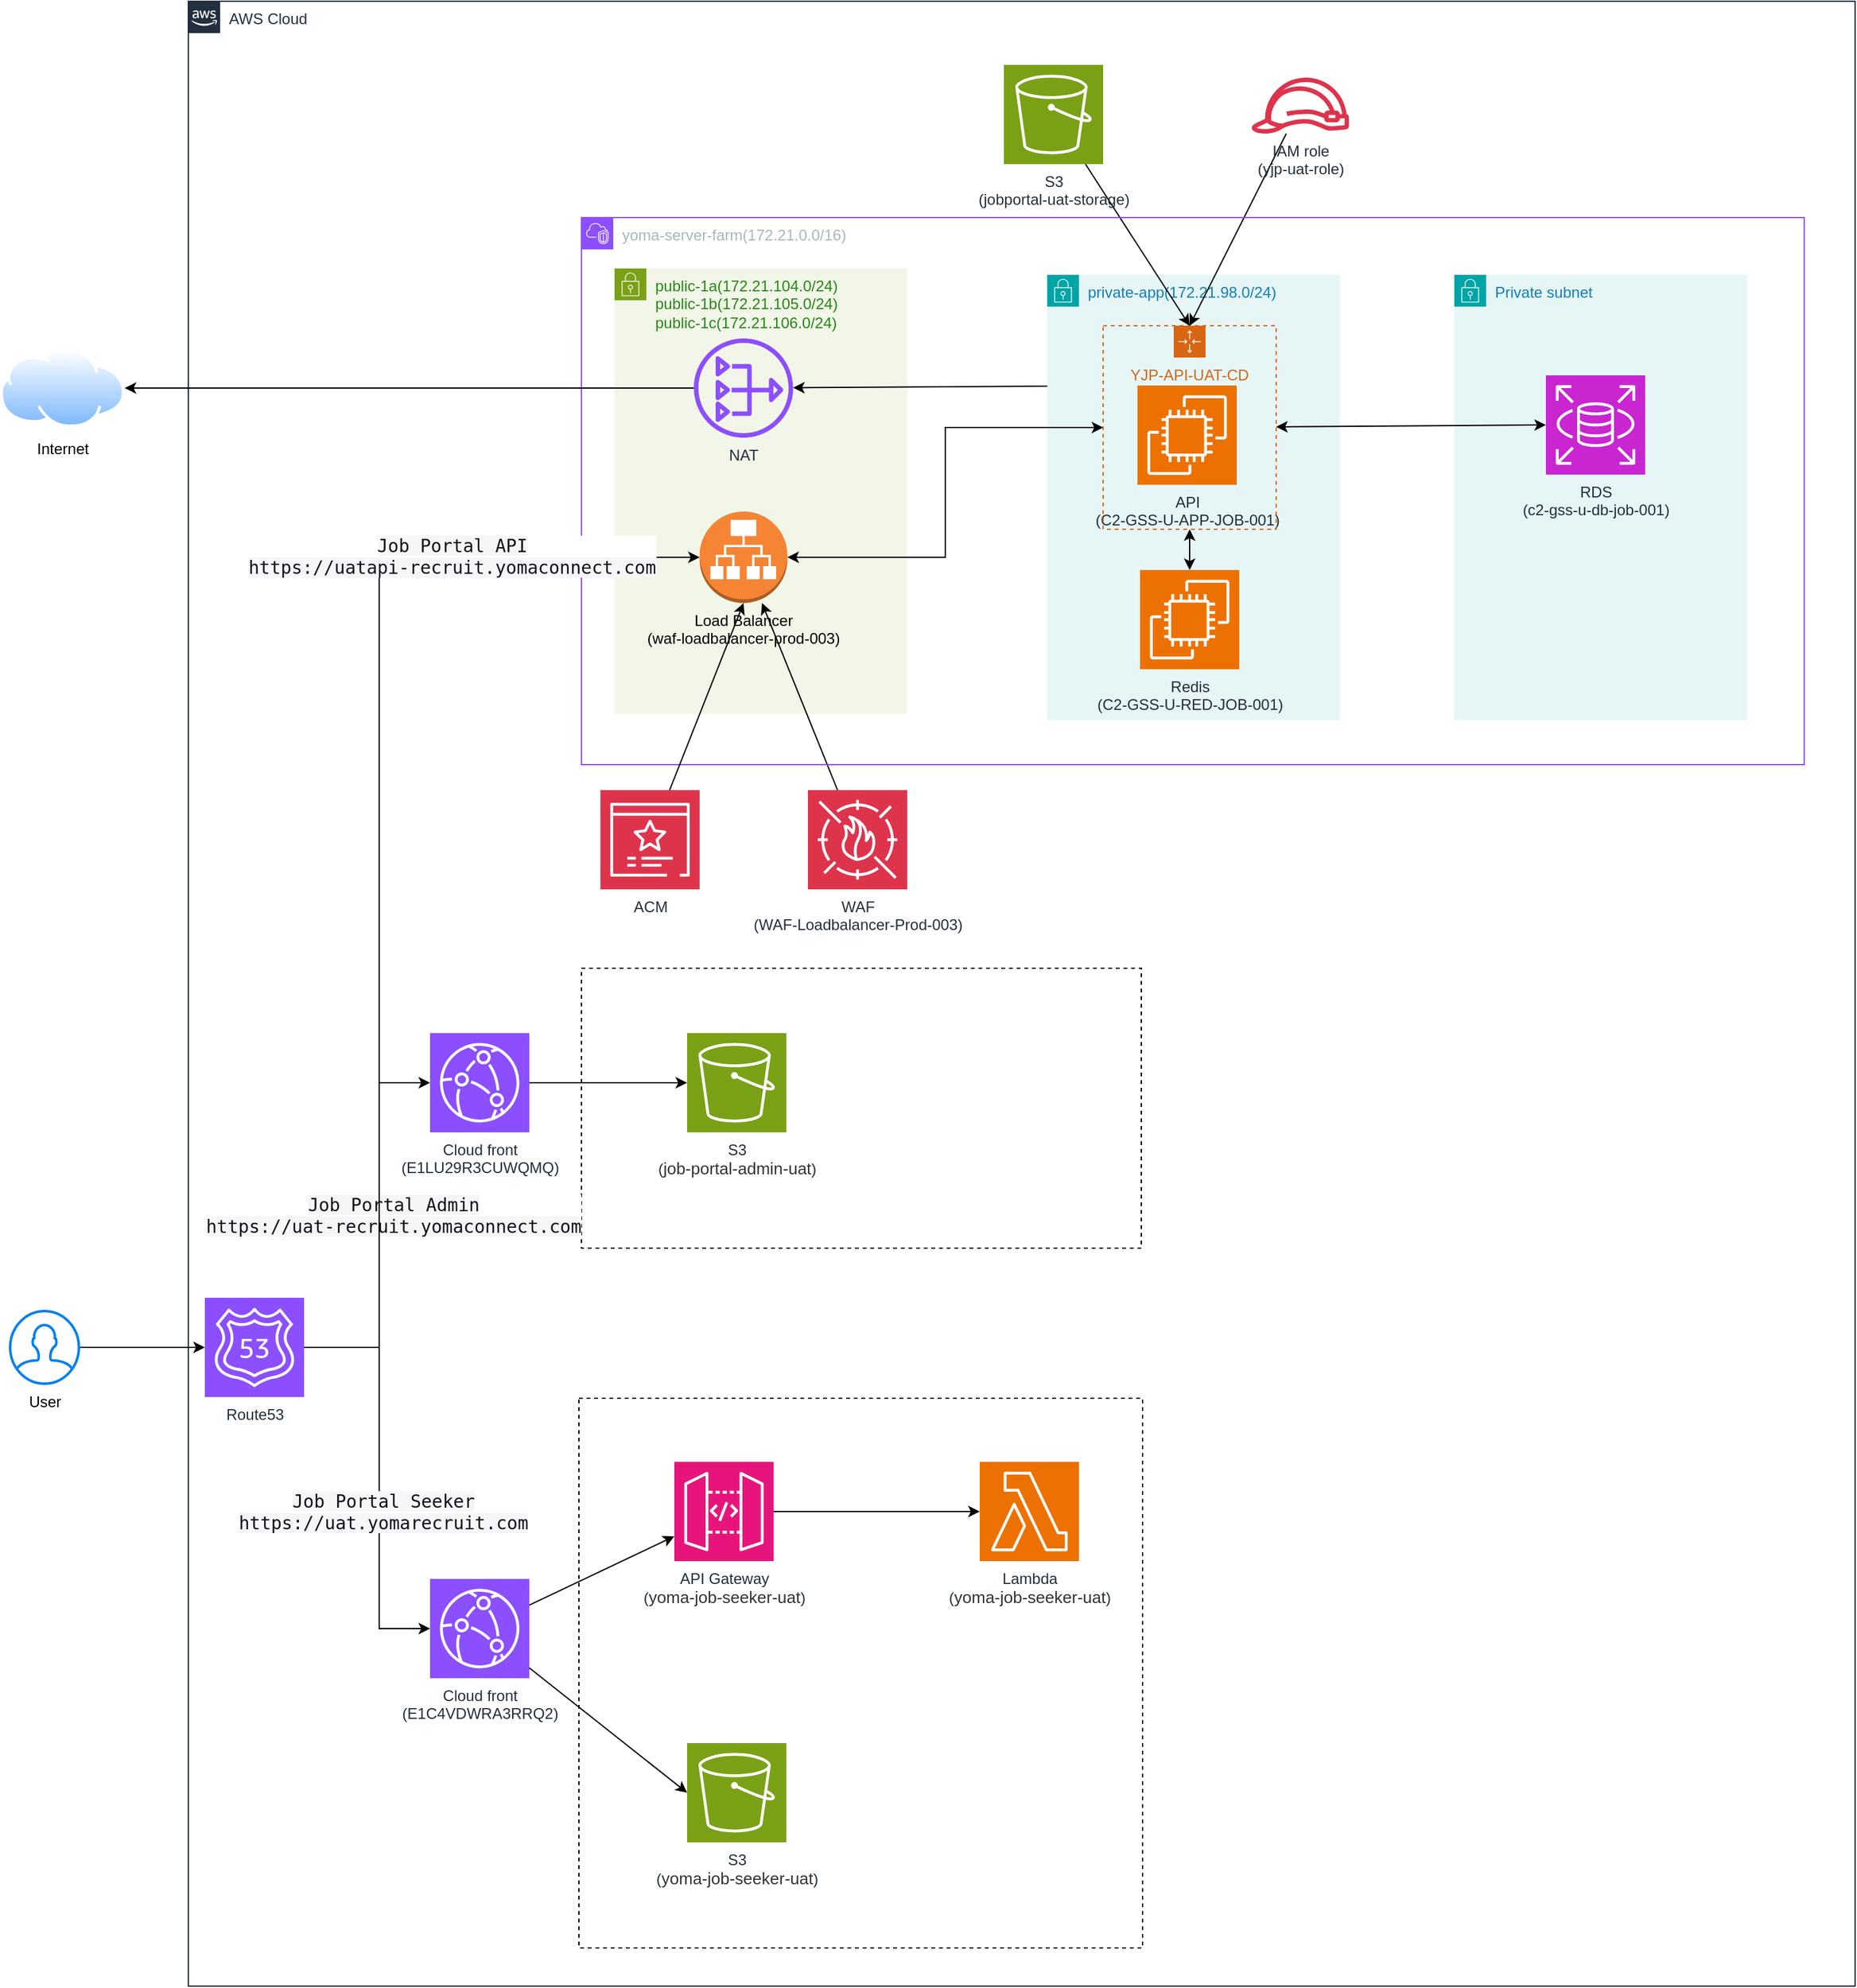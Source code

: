 <mxfile version="28.0.6">
  <diagram id="Ht1M8jgEwFfnCIfOTk4-" name="Page-1">
    <mxGraphModel dx="3944" dy="1402" grid="1" gridSize="10" guides="1" tooltips="1" connect="1" arrows="1" fold="1" page="1" pageScale="1" pageWidth="1169" pageHeight="827" math="0" shadow="0">
      <root>
        <mxCell id="0" />
        <mxCell id="1" parent="0" />
        <mxCell id="aYJNtZo8pQZh-jJPkHBO-1" value="" style="rounded=0;whiteSpace=wrap;html=1;labelBackgroundColor=none;fillColor=none;dashed=1;container=1;pointerEvents=0;collapsible=0;recursiveResize=0;" parent="1" vertex="1">
          <mxGeometry x="307" y="1418" width="443" height="432" as="geometry" />
        </mxCell>
        <mxCell id="aYJNtZo8pQZh-jJPkHBO-32" value="S3&lt;br&gt;(&lt;span style=&quot;color: rgb(51, 51, 51); font-family: &amp;quot;PT Sans&amp;quot;, Arial, Helvetica, sans-serif, sans-serif; font-size: 13px; text-align: start; text-wrap-mode: wrap; background-color: rgb(255, 255, 255);&quot;&gt;yoma-job-seeker-uat&lt;/span&gt;)" style="sketch=0;points=[[0,0,0],[0.25,0,0],[0.5,0,0],[0.75,0,0],[1,0,0],[0,1,0],[0.25,1,0],[0.5,1,0],[0.75,1,0],[1,1,0],[0,0.25,0],[0,0.5,0],[0,0.75,0],[1,0.25,0],[1,0.5,0],[1,0.75,0]];outlineConnect=0;fontColor=#232F3E;fillColor=#7AA116;strokeColor=#ffffff;dashed=0;verticalLabelPosition=bottom;verticalAlign=top;align=center;html=1;fontSize=12;fontStyle=0;aspect=fixed;shape=mxgraph.aws4.resourceIcon;resIcon=mxgraph.aws4.s3;" parent="aYJNtZo8pQZh-jJPkHBO-1" vertex="1">
          <mxGeometry x="85" y="271" width="78" height="78" as="geometry" />
        </mxCell>
        <mxCell id="aYJNtZo8pQZh-jJPkHBO-35" value="Lambda&lt;br&gt;(&lt;span style=&quot;color: rgb(51, 51, 51); font-family: &amp;quot;PT Sans&amp;quot;, Arial, Helvetica, sans-serif, sans-serif; font-size: 13px; text-align: start; text-wrap-mode: wrap; background-color: rgb(255, 255, 255);&quot;&gt;yoma-job-seeker-uat&lt;/span&gt;)" style="sketch=0;points=[[0,0,0],[0.25,0,0],[0.5,0,0],[0.75,0,0],[1,0,0],[0,1,0],[0.25,1,0],[0.5,1,0],[0.75,1,0],[1,1,0],[0,0.25,0],[0,0.5,0],[0,0.75,0],[1,0.25,0],[1,0.5,0],[1,0.75,0]];outlineConnect=0;fontColor=#232F3E;fillColor=#ED7100;strokeColor=#ffffff;dashed=0;verticalLabelPosition=bottom;verticalAlign=top;align=center;html=1;fontSize=12;fontStyle=0;aspect=fixed;shape=mxgraph.aws4.resourceIcon;resIcon=mxgraph.aws4.lambda;" parent="aYJNtZo8pQZh-jJPkHBO-1" vertex="1">
          <mxGeometry x="315" y="50" width="78" height="78" as="geometry" />
        </mxCell>
        <mxCell id="aYJNtZo8pQZh-jJPkHBO-33" value="API Gateway&lt;br&gt;(&lt;span style=&quot;color: rgb(51, 51, 51); font-family: &amp;quot;PT Sans&amp;quot;, Arial, Helvetica, sans-serif, sans-serif; font-size: 13px; text-align: start; text-wrap-mode: wrap; background-color: rgb(255, 255, 255);&quot;&gt;yoma-job-seeker-uat&lt;/span&gt;)" style="sketch=0;points=[[0,0,0],[0.25,0,0],[0.5,0,0],[0.75,0,0],[1,0,0],[0,1,0],[0.25,1,0],[0.5,1,0],[0.75,1,0],[1,1,0],[0,0.25,0],[0,0.5,0],[0,0.75,0],[1,0.25,0],[1,0.5,0],[1,0.75,0]];outlineConnect=0;fontColor=#232F3E;fillColor=#E7157B;strokeColor=#ffffff;dashed=0;verticalLabelPosition=bottom;verticalAlign=top;align=center;html=1;fontSize=12;fontStyle=0;aspect=fixed;shape=mxgraph.aws4.resourceIcon;resIcon=mxgraph.aws4.api_gateway;" parent="aYJNtZo8pQZh-jJPkHBO-1" vertex="1">
          <mxGeometry x="75" y="50" width="78" height="78" as="geometry" />
        </mxCell>
        <mxCell id="aYJNtZo8pQZh-jJPkHBO-42" style="edgeStyle=orthogonalEdgeStyle;rounded=0;orthogonalLoop=1;jettySize=auto;html=1;entryX=0;entryY=0.5;entryDx=0;entryDy=0;entryPerimeter=0;" parent="aYJNtZo8pQZh-jJPkHBO-1" source="aYJNtZo8pQZh-jJPkHBO-33" target="aYJNtZo8pQZh-jJPkHBO-35" edge="1">
          <mxGeometry relative="1" as="geometry" />
        </mxCell>
        <mxCell id="aYJNtZo8pQZh-jJPkHBO-2" value="AWS Cloud" style="points=[[0,0],[0.25,0],[0.5,0],[0.75,0],[1,0],[1,0.25],[1,0.5],[1,0.75],[1,1],[0.75,1],[0.5,1],[0.25,1],[0,1],[0,0.75],[0,0.5],[0,0.25]];outlineConnect=0;gradientColor=none;html=1;whiteSpace=wrap;fontSize=12;fontStyle=0;shape=mxgraph.aws4.group;grIcon=mxgraph.aws4.group_aws_cloud_alt;strokeColor=#232F3E;fillColor=none;verticalAlign=top;align=left;spacingLeft=30;fontColor=#232F3E;dashed=0;labelBackgroundColor=#ffffff;container=1;pointerEvents=0;collapsible=0;recursiveResize=0;" parent="1" vertex="1">
          <mxGeometry y="320" width="1310" height="1560" as="geometry" />
        </mxCell>
        <mxCell id="aYJNtZo8pQZh-jJPkHBO-68" value="public-1a(172.21.104.0/24)&lt;br&gt;public-1b(172.21.105.0/24)&lt;br&gt;public-1c(172.21.106.0/24)" style="points=[[0,0],[0.25,0],[0.5,0],[0.75,0],[1,0],[1,0.25],[1,0.5],[1,0.75],[1,1],[0.75,1],[0.5,1],[0.25,1],[0,1],[0,0.75],[0,0.5],[0,0.25]];outlineConnect=0;gradientColor=none;html=1;whiteSpace=wrap;fontSize=12;fontStyle=0;container=1;pointerEvents=0;collapsible=0;recursiveResize=0;shape=mxgraph.aws4.group;grIcon=mxgraph.aws4.group_security_group;grStroke=0;strokeColor=#7AA116;fillColor=#F2F6E8;verticalAlign=top;align=left;spacingLeft=30;fontColor=#248814;dashed=0;" parent="aYJNtZo8pQZh-jJPkHBO-2" vertex="1">
          <mxGeometry x="335" y="210" width="230" height="350" as="geometry" />
        </mxCell>
        <mxCell id="aYJNtZo8pQZh-jJPkHBO-71" value="NAT" style="sketch=0;outlineConnect=0;fontColor=#232F3E;gradientColor=none;fillColor=#8C4FFF;strokeColor=none;dashed=0;verticalLabelPosition=bottom;verticalAlign=top;align=center;html=1;fontSize=12;fontStyle=0;aspect=fixed;pointerEvents=1;shape=mxgraph.aws4.nat_gateway;" parent="aYJNtZo8pQZh-jJPkHBO-68" vertex="1">
          <mxGeometry x="62.38" y="55" width="78" height="78" as="geometry" />
        </mxCell>
        <mxCell id="aYJNtZo8pQZh-jJPkHBO-51" value="Load Balancer&lt;br&gt;(waf-loadbalancer-prod-003)" style="outlineConnect=0;dashed=0;verticalLabelPosition=bottom;verticalAlign=top;align=center;html=1;shape=mxgraph.aws3.application_load_balancer;fillColor=#F58534;gradientColor=none;" parent="aYJNtZo8pQZh-jJPkHBO-2" vertex="1">
          <mxGeometry x="401.88" y="401" width="69" height="72" as="geometry" />
        </mxCell>
        <mxCell id="aYJNtZo8pQZh-jJPkHBO-34" value="Cloud front&lt;br&gt;(E1C4VDWRA3RRQ2)" style="sketch=0;points=[[0,0,0],[0.25,0,0],[0.5,0,0],[0.75,0,0],[1,0,0],[0,1,0],[0.25,1,0],[0.5,1,0],[0.75,1,0],[1,1,0],[0,0.25,0],[0,0.5,0],[0,0.75,0],[1,0.25,0],[1,0.5,0],[1,0.75,0]];outlineConnect=0;fontColor=#232F3E;fillColor=#8C4FFF;strokeColor=#ffffff;dashed=0;verticalLabelPosition=bottom;verticalAlign=top;align=center;html=1;fontSize=12;fontStyle=0;aspect=fixed;shape=mxgraph.aws4.resourceIcon;resIcon=mxgraph.aws4.cloudfront;" parent="aYJNtZo8pQZh-jJPkHBO-2" vertex="1">
          <mxGeometry x="190" y="1240" width="78" height="78" as="geometry" />
        </mxCell>
        <mxCell id="aYJNtZo8pQZh-jJPkHBO-43" value="" style="rounded=0;whiteSpace=wrap;html=1;labelBackgroundColor=none;fillColor=none;dashed=1;container=1;pointerEvents=0;collapsible=0;recursiveResize=0;" parent="aYJNtZo8pQZh-jJPkHBO-2" vertex="1">
          <mxGeometry x="309" y="760" width="440" height="220" as="geometry" />
        </mxCell>
        <mxCell id="aYJNtZo8pQZh-jJPkHBO-50" style="rounded=0;orthogonalLoop=1;jettySize=auto;html=1;" parent="aYJNtZo8pQZh-jJPkHBO-2" source="aYJNtZo8pQZh-jJPkHBO-49" target="aYJNtZo8pQZh-jJPkHBO-44" edge="1">
          <mxGeometry relative="1" as="geometry" />
        </mxCell>
        <mxCell id="aYJNtZo8pQZh-jJPkHBO-49" value="Cloud front&lt;br&gt;(E1LU29R3CUWQMQ)" style="sketch=0;points=[[0,0,0],[0.25,0,0],[0.5,0,0],[0.75,0,0],[1,0,0],[0,1,0],[0.25,1,0],[0.5,1,0],[0.75,1,0],[1,1,0],[0,0.25,0],[0,0.5,0],[0,0.75,0],[1,0.25,0],[1,0.5,0],[1,0.75,0]];outlineConnect=0;fontColor=#232F3E;fillColor=#8C4FFF;strokeColor=#ffffff;dashed=0;verticalLabelPosition=bottom;verticalAlign=top;align=center;html=1;fontSize=12;fontStyle=0;aspect=fixed;shape=mxgraph.aws4.resourceIcon;resIcon=mxgraph.aws4.cloudfront;" parent="aYJNtZo8pQZh-jJPkHBO-2" vertex="1">
          <mxGeometry x="190" y="811" width="78" height="78" as="geometry" />
        </mxCell>
        <mxCell id="aYJNtZo8pQZh-jJPkHBO-44" value="S3&lt;br&gt;(&lt;span style=&quot;color: rgb(51, 51, 51); font-family: &amp;quot;PT Sans&amp;quot;, Arial, Helvetica, sans-serif, sans-serif; font-size: 13px; text-align: start; text-wrap-mode: wrap; background-color: rgb(255, 255, 255);&quot;&gt;job-portal-admin-uat&lt;/span&gt;)" style="sketch=0;points=[[0,0,0],[0.25,0,0],[0.5,0,0],[0.75,0,0],[1,0,0],[0,1,0],[0.25,1,0],[0.5,1,0],[0.75,1,0],[1,1,0],[0,0.25,0],[0,0.5,0],[0,0.75,0],[1,0.25,0],[1,0.5,0],[1,0.75,0]];outlineConnect=0;fontColor=#232F3E;fillColor=#7AA116;strokeColor=#ffffff;dashed=0;verticalLabelPosition=bottom;verticalAlign=top;align=center;html=1;fontSize=12;fontStyle=0;aspect=fixed;shape=mxgraph.aws4.resourceIcon;resIcon=mxgraph.aws4.s3;" parent="aYJNtZo8pQZh-jJPkHBO-2" vertex="1">
          <mxGeometry x="392" y="811" width="78" height="78" as="geometry" />
        </mxCell>
        <mxCell id="bQRG8dj-d8mDXIb9NdE8-13" style="rounded=0;orthogonalLoop=1;jettySize=auto;html=1;" edge="1" parent="aYJNtZo8pQZh-jJPkHBO-2" source="aYJNtZo8pQZh-jJPkHBO-66" target="aYJNtZo8pQZh-jJPkHBO-51">
          <mxGeometry relative="1" as="geometry" />
        </mxCell>
        <mxCell id="aYJNtZo8pQZh-jJPkHBO-66" value="WAF&lt;br&gt;(WAF-Loadbalancer-Prod-003)" style="sketch=0;points=[[0,0,0],[0.25,0,0],[0.5,0,0],[0.75,0,0],[1,0,0],[0,1,0],[0.25,1,0],[0.5,1,0],[0.75,1,0],[1,1,0],[0,0.25,0],[0,0.5,0],[0,0.75,0],[1,0.25,0],[1,0.5,0],[1,0.75,0]];outlineConnect=0;fontColor=#232F3E;fillColor=#DD344C;strokeColor=#ffffff;dashed=0;verticalLabelPosition=bottom;verticalAlign=top;align=center;html=1;fontSize=12;fontStyle=0;aspect=fixed;shape=mxgraph.aws4.resourceIcon;resIcon=mxgraph.aws4.waf;" parent="aYJNtZo8pQZh-jJPkHBO-2" vertex="1">
          <mxGeometry x="487" y="620" width="78" height="78" as="geometry" />
        </mxCell>
        <mxCell id="aYJNtZo8pQZh-jJPkHBO-67" value="ACM" style="sketch=0;points=[[0,0,0],[0.25,0,0],[0.5,0,0],[0.75,0,0],[1,0,0],[0,1,0],[0.25,1,0],[0.5,1,0],[0.75,1,0],[1,1,0],[0,0.25,0],[0,0.5,0],[0,0.75,0],[1,0.25,0],[1,0.5,0],[1,0.75,0]];outlineConnect=0;fontColor=#232F3E;fillColor=#DD344C;strokeColor=#ffffff;dashed=0;verticalLabelPosition=bottom;verticalAlign=top;align=center;html=1;fontSize=12;fontStyle=0;aspect=fixed;shape=mxgraph.aws4.resourceIcon;resIcon=mxgraph.aws4.certificate_manager_3;" parent="aYJNtZo8pQZh-jJPkHBO-2" vertex="1">
          <mxGeometry x="323.88" y="620" width="78" height="78" as="geometry" />
        </mxCell>
        <mxCell id="aYJNtZo8pQZh-jJPkHBO-69" value="private-app(172.21.98.0/24)" style="points=[[0,0],[0.25,0],[0.5,0],[0.75,0],[1,0],[1,0.25],[1,0.5],[1,0.75],[1,1],[0.75,1],[0.5,1],[0.25,1],[0,1],[0,0.75],[0,0.5],[0,0.25]];outlineConnect=0;gradientColor=none;html=1;whiteSpace=wrap;fontSize=12;fontStyle=0;container=1;pointerEvents=0;collapsible=0;recursiveResize=0;shape=mxgraph.aws4.group;grIcon=mxgraph.aws4.group_security_group;grStroke=0;strokeColor=#00A4A6;fillColor=#E6F6F7;verticalAlign=top;align=left;spacingLeft=30;fontColor=#147EBA;dashed=0;" parent="aYJNtZo8pQZh-jJPkHBO-2" vertex="1">
          <mxGeometry x="675" y="215" width="230" height="350" as="geometry" />
        </mxCell>
        <mxCell id="aYJNtZo8pQZh-jJPkHBO-73" value="Redis&lt;br&gt;(C2-GSS-U-RED-JOB-001)" style="sketch=0;points=[[0,0,0],[0.25,0,0],[0.5,0,0],[0.75,0,0],[1,0,0],[0,1,0],[0.25,1,0],[0.5,1,0],[0.75,1,0],[1,1,0],[0,0.25,0],[0,0.5,0],[0,0.75,0],[1,0.25,0],[1,0.5,0],[1,0.75,0]];outlineConnect=0;fontColor=#232F3E;fillColor=#ED7100;strokeColor=#ffffff;dashed=0;verticalLabelPosition=bottom;verticalAlign=top;align=center;html=1;fontSize=12;fontStyle=0;aspect=fixed;shape=mxgraph.aws4.resourceIcon;resIcon=mxgraph.aws4.ec2;" parent="aYJNtZo8pQZh-jJPkHBO-69" vertex="1">
          <mxGeometry x="73" y="232" width="78" height="78" as="geometry" />
        </mxCell>
        <mxCell id="aYJNtZo8pQZh-jJPkHBO-72" value="API&lt;br&gt;(C2-GSS-U-APP-JOB-001)" style="sketch=0;points=[[0,0,0],[0.25,0,0],[0.5,0,0],[0.75,0,0],[1,0,0],[0,1,0],[0.25,1,0],[0.5,1,0],[0.75,1,0],[1,1,0],[0,0.25,0],[0,0.5,0],[0,0.75,0],[1,0.25,0],[1,0.5,0],[1,0.75,0]];outlineConnect=0;fontColor=#232F3E;fillColor=#ED7100;strokeColor=#ffffff;dashed=0;verticalLabelPosition=bottom;verticalAlign=top;align=center;html=1;fontSize=12;fontStyle=0;aspect=fixed;shape=mxgraph.aws4.resourceIcon;resIcon=mxgraph.aws4.ec2;" parent="aYJNtZo8pQZh-jJPkHBO-69" vertex="1">
          <mxGeometry x="71" y="87" width="78" height="78" as="geometry" />
        </mxCell>
        <mxCell id="aYJNtZo8pQZh-jJPkHBO-78" value="YJP-API-UAT-CD" style="points=[[0,0],[0.25,0],[0.5,0],[0.75,0],[1,0],[1,0.25],[1,0.5],[1,0.75],[1,1],[0.75,1],[0.5,1],[0.25,1],[0,1],[0,0.75],[0,0.5],[0,0.25]];outlineConnect=0;gradientColor=none;html=1;whiteSpace=wrap;fontSize=12;fontStyle=0;container=1;pointerEvents=0;collapsible=0;recursiveResize=0;shape=mxgraph.aws4.groupCenter;grIcon=mxgraph.aws4.group_auto_scaling_group;grStroke=1;strokeColor=#D86613;fillColor=none;verticalAlign=top;align=center;fontColor=#D86613;dashed=1;spacingTop=25;" parent="aYJNtZo8pQZh-jJPkHBO-69" vertex="1">
          <mxGeometry x="44" y="40" width="136" height="160" as="geometry" />
        </mxCell>
        <mxCell id="bQRG8dj-d8mDXIb9NdE8-2" value="" style="endArrow=classic;startArrow=classic;html=1;rounded=0;entryX=0.5;entryY=1;entryDx=0;entryDy=0;exitX=0.5;exitY=0;exitDx=0;exitDy=0;exitPerimeter=0;" edge="1" parent="aYJNtZo8pQZh-jJPkHBO-69" source="aYJNtZo8pQZh-jJPkHBO-73" target="aYJNtZo8pQZh-jJPkHBO-78">
          <mxGeometry width="50" height="50" relative="1" as="geometry">
            <mxPoint x="210" y="307" as="sourcePoint" />
            <mxPoint x="422" y="305" as="targetPoint" />
          </mxGeometry>
        </mxCell>
        <mxCell id="aYJNtZo8pQZh-jJPkHBO-70" value="Private subnet" style="points=[[0,0],[0.25,0],[0.5,0],[0.75,0],[1,0],[1,0.25],[1,0.5],[1,0.75],[1,1],[0.75,1],[0.5,1],[0.25,1],[0,1],[0,0.75],[0,0.5],[0,0.25]];outlineConnect=0;gradientColor=none;html=1;whiteSpace=wrap;fontSize=12;fontStyle=0;container=1;pointerEvents=0;collapsible=0;recursiveResize=0;shape=mxgraph.aws4.group;grIcon=mxgraph.aws4.group_security_group;grStroke=0;strokeColor=#00A4A6;fillColor=#E6F6F7;verticalAlign=top;align=left;spacingLeft=30;fontColor=#147EBA;dashed=0;" parent="aYJNtZo8pQZh-jJPkHBO-2" vertex="1">
          <mxGeometry x="995" y="215" width="230" height="350" as="geometry" />
        </mxCell>
        <mxCell id="aYJNtZo8pQZh-jJPkHBO-74" value="RDS&lt;br&gt;(c2-gss-u-db-job-001)" style="sketch=0;points=[[0,0,0],[0.25,0,0],[0.5,0,0],[0.75,0,0],[1,0,0],[0,1,0],[0.25,1,0],[0.5,1,0],[0.75,1,0],[1,1,0],[0,0.25,0],[0,0.5,0],[0,0.75,0],[1,0.25,0],[1,0.5,0],[1,0.75,0]];outlineConnect=0;fontColor=#232F3E;fillColor=#C925D1;strokeColor=#ffffff;dashed=0;verticalLabelPosition=bottom;verticalAlign=top;align=center;html=1;fontSize=12;fontStyle=0;aspect=fixed;shape=mxgraph.aws4.resourceIcon;resIcon=mxgraph.aws4.rds;" parent="aYJNtZo8pQZh-jJPkHBO-70" vertex="1">
          <mxGeometry x="72" y="79" width="78" height="78" as="geometry" />
        </mxCell>
        <mxCell id="bQRG8dj-d8mDXIb9NdE8-15" style="rounded=0;orthogonalLoop=1;jettySize=auto;html=1;entryX=0.5;entryY=0;entryDx=0;entryDy=0;" edge="1" parent="aYJNtZo8pQZh-jJPkHBO-2" source="aYJNtZo8pQZh-jJPkHBO-75" target="aYJNtZo8pQZh-jJPkHBO-78">
          <mxGeometry relative="1" as="geometry" />
        </mxCell>
        <mxCell id="aYJNtZo8pQZh-jJPkHBO-75" value="IAM role&lt;div&gt;(yjp-uat-role)&lt;/div&gt;" style="sketch=0;outlineConnect=0;fontColor=#232F3E;gradientColor=none;fillColor=#DD344C;strokeColor=none;dashed=0;verticalLabelPosition=bottom;verticalAlign=top;align=center;html=1;fontSize=12;fontStyle=0;aspect=fixed;pointerEvents=1;shape=mxgraph.aws4.role;" parent="aYJNtZo8pQZh-jJPkHBO-2" vertex="1">
          <mxGeometry x="835" y="60" width="78" height="44" as="geometry" />
        </mxCell>
        <mxCell id="bQRG8dj-d8mDXIb9NdE8-14" style="rounded=0;orthogonalLoop=1;jettySize=auto;html=1;entryX=0.5;entryY=0;entryDx=0;entryDy=0;" edge="1" parent="aYJNtZo8pQZh-jJPkHBO-2" source="aYJNtZo8pQZh-jJPkHBO-76" target="aYJNtZo8pQZh-jJPkHBO-78">
          <mxGeometry relative="1" as="geometry" />
        </mxCell>
        <mxCell id="aYJNtZo8pQZh-jJPkHBO-76" value="S3&lt;br&gt;(jobportal-uat-storage)" style="sketch=0;points=[[0,0,0],[0.25,0,0],[0.5,0,0],[0.75,0,0],[1,0,0],[0,1,0],[0.25,1,0],[0.5,1,0],[0.75,1,0],[1,1,0],[0,0.25,0],[0,0.5,0],[0,0.75,0],[1,0.25,0],[1,0.5,0],[1,0.75,0]];outlineConnect=0;fontColor=#232F3E;fillColor=#7AA116;strokeColor=#ffffff;dashed=0;verticalLabelPosition=bottom;verticalAlign=top;align=center;html=1;fontSize=12;fontStyle=0;aspect=fixed;shape=mxgraph.aws4.resourceIcon;resIcon=mxgraph.aws4.s3;" parent="aYJNtZo8pQZh-jJPkHBO-2" vertex="1">
          <mxGeometry x="641" y="50" width="78" height="78" as="geometry" />
        </mxCell>
        <mxCell id="bQRG8dj-d8mDXIb9NdE8-1" value="" style="endArrow=classic;startArrow=classic;html=1;rounded=0;entryX=0;entryY=0.5;entryDx=0;entryDy=0;entryPerimeter=0;" edge="1" parent="aYJNtZo8pQZh-jJPkHBO-2" source="aYJNtZo8pQZh-jJPkHBO-78" target="aYJNtZo8pQZh-jJPkHBO-74">
          <mxGeometry width="50" height="50" relative="1" as="geometry">
            <mxPoint x="885" y="400" as="sourcePoint" />
            <mxPoint x="935" y="350" as="targetPoint" />
          </mxGeometry>
        </mxCell>
        <mxCell id="bQRG8dj-d8mDXIb9NdE8-3" value="" style="endArrow=classic;startArrow=classic;html=1;rounded=0;entryX=0;entryY=0.5;entryDx=0;entryDy=0;exitX=1;exitY=0.5;exitDx=0;exitDy=0;exitPerimeter=0;edgeStyle=orthogonalEdgeStyle;" edge="1" parent="aYJNtZo8pQZh-jJPkHBO-2" source="aYJNtZo8pQZh-jJPkHBO-51" target="aYJNtZo8pQZh-jJPkHBO-78">
          <mxGeometry width="50" height="50" relative="1" as="geometry">
            <mxPoint x="615" y="632" as="sourcePoint" />
            <mxPoint x="827" y="630" as="targetPoint" />
          </mxGeometry>
        </mxCell>
        <mxCell id="bQRG8dj-d8mDXIb9NdE8-5" style="rounded=0;orthogonalLoop=1;jettySize=auto;html=1;exitX=0;exitY=0.25;exitDx=0;exitDy=0;" edge="1" parent="aYJNtZo8pQZh-jJPkHBO-2" source="aYJNtZo8pQZh-jJPkHBO-69" target="aYJNtZo8pQZh-jJPkHBO-71">
          <mxGeometry relative="1" as="geometry" />
        </mxCell>
        <mxCell id="bQRG8dj-d8mDXIb9NdE8-10" value="yoma-server-farm(172.21.0.0/16)" style="points=[[0,0],[0.25,0],[0.5,0],[0.75,0],[1,0],[1,0.25],[1,0.5],[1,0.75],[1,1],[0.75,1],[0.5,1],[0.25,1],[0,1],[0,0.75],[0,0.5],[0,0.25]];outlineConnect=0;gradientColor=none;html=1;whiteSpace=wrap;fontSize=12;fontStyle=0;container=1;pointerEvents=0;collapsible=0;recursiveResize=0;shape=mxgraph.aws4.group;grIcon=mxgraph.aws4.group_vpc2;strokeColor=#8C4FFF;fillColor=none;verticalAlign=top;align=left;spacingLeft=30;fontColor=#AAB7B8;dashed=0;" vertex="1" parent="aYJNtZo8pQZh-jJPkHBO-2">
          <mxGeometry x="309" y="170" width="961" height="430" as="geometry" />
        </mxCell>
        <mxCell id="bQRG8dj-d8mDXIb9NdE8-11" style="rounded=0;orthogonalLoop=1;jettySize=auto;html=1;entryX=0.5;entryY=1;entryDx=0;entryDy=0;entryPerimeter=0;" edge="1" parent="aYJNtZo8pQZh-jJPkHBO-2" source="aYJNtZo8pQZh-jJPkHBO-67" target="aYJNtZo8pQZh-jJPkHBO-51">
          <mxGeometry relative="1" as="geometry" />
        </mxCell>
        <mxCell id="aYJNtZo8pQZh-jJPkHBO-40" style="rounded=0;orthogonalLoop=1;jettySize=auto;html=1;entryX=0;entryY=0.5;entryDx=0;entryDy=0;entryPerimeter=0;" parent="1" source="aYJNtZo8pQZh-jJPkHBO-34" target="aYJNtZo8pQZh-jJPkHBO-32" edge="1">
          <mxGeometry relative="1" as="geometry" />
        </mxCell>
        <mxCell id="aYJNtZo8pQZh-jJPkHBO-41" style="rounded=0;orthogonalLoop=1;jettySize=auto;html=1;entryX=0;entryY=0.75;entryDx=0;entryDy=0;entryPerimeter=0;" parent="1" source="aYJNtZo8pQZh-jJPkHBO-34" target="aYJNtZo8pQZh-jJPkHBO-33" edge="1">
          <mxGeometry relative="1" as="geometry" />
        </mxCell>
        <mxCell id="aYJNtZo8pQZh-jJPkHBO-31" value="Route53" style="sketch=0;points=[[0,0,0],[0.25,0,0],[0.5,0,0],[0.75,0,0],[1,0,0],[0,1,0],[0.25,1,0],[0.5,1,0],[0.75,1,0],[1,1,0],[0,0.25,0],[0,0.5,0],[0,0.75,0],[1,0.25,0],[1,0.5,0],[1,0.75,0]];outlineConnect=0;fontColor=#232F3E;fillColor=#8C4FFF;strokeColor=#ffffff;dashed=0;verticalLabelPosition=bottom;verticalAlign=top;align=center;html=1;fontSize=12;fontStyle=0;aspect=fixed;shape=mxgraph.aws4.resourceIcon;resIcon=mxgraph.aws4.route_53;" parent="1" vertex="1">
          <mxGeometry x="13" y="1339" width="78" height="78" as="geometry" />
        </mxCell>
        <mxCell id="aYJNtZo8pQZh-jJPkHBO-38" value="" style="edgeStyle=orthogonalEdgeStyle;rounded=0;orthogonalLoop=1;jettySize=auto;html=1;" parent="1" source="aYJNtZo8pQZh-jJPkHBO-31" target="aYJNtZo8pQZh-jJPkHBO-34" edge="1">
          <mxGeometry relative="1" as="geometry">
            <Array as="points">
              <mxPoint x="150" y="1378" />
              <mxPoint x="150" y="1599" />
            </Array>
          </mxGeometry>
        </mxCell>
        <mxCell id="aYJNtZo8pQZh-jJPkHBO-54" value="&lt;span style=&quot;color: rgb(15, 20, 26); font-family: monospace, monospace; font-size: 14px; text-align: start; text-wrap-mode: wrap; background-color: rgb(246, 246, 249);&quot;&gt;Job Portal Seeker&lt;br&gt;https://uat.yomarecruit.com&lt;/span&gt;" style="edgeLabel;html=1;align=center;verticalAlign=middle;resizable=0;points=[];" parent="aYJNtZo8pQZh-jJPkHBO-38" vertex="1" connectable="0">
          <mxGeometry x="0.422" y="3" relative="1" as="geometry">
            <mxPoint y="-40" as="offset" />
          </mxGeometry>
        </mxCell>
        <mxCell id="aYJNtZo8pQZh-jJPkHBO-56" style="edgeStyle=orthogonalEdgeStyle;rounded=0;orthogonalLoop=1;jettySize=auto;html=1;entryX=0;entryY=0.5;entryDx=0;entryDy=0;entryPerimeter=0;" parent="1" source="aYJNtZo8pQZh-jJPkHBO-31" target="aYJNtZo8pQZh-jJPkHBO-49" edge="1">
          <mxGeometry relative="1" as="geometry">
            <Array as="points">
              <mxPoint x="150" y="1378" />
              <mxPoint x="150" y="1170" />
            </Array>
          </mxGeometry>
        </mxCell>
        <mxCell id="aYJNtZo8pQZh-jJPkHBO-57" value="&lt;span style=&quot;color: rgb(15, 20, 26); font-family: monospace, monospace; font-size: 14px; text-align: start; text-wrap-mode: wrap; background-color: rgb(246, 246, 249);&quot;&gt;Job Portal Admin&lt;br&gt;https://uat-recruit.yomaconnect.com&lt;/span&gt;" style="edgeLabel;html=1;align=center;verticalAlign=middle;resizable=0;points=[];" parent="aYJNtZo8pQZh-jJPkHBO-56" vertex="1" connectable="0">
          <mxGeometry x="-0.056" y="2" relative="1" as="geometry">
            <mxPoint x="13" y="-18" as="offset" />
          </mxGeometry>
        </mxCell>
        <mxCell id="aYJNtZo8pQZh-jJPkHBO-80" style="edgeStyle=orthogonalEdgeStyle;rounded=0;orthogonalLoop=1;jettySize=auto;html=1;entryX=0;entryY=0.5;entryDx=0;entryDy=0;entryPerimeter=0;" parent="1" source="aYJNtZo8pQZh-jJPkHBO-31" target="aYJNtZo8pQZh-jJPkHBO-51" edge="1">
          <mxGeometry relative="1" as="geometry">
            <Array as="points">
              <mxPoint x="150" y="1378" />
              <mxPoint x="150" y="757" />
            </Array>
          </mxGeometry>
        </mxCell>
        <mxCell id="aYJNtZo8pQZh-jJPkHBO-81" value="&lt;span style=&quot;color: rgb(15, 20, 26); font-family: monospace, monospace; font-size: 14px; text-align: start; text-wrap-mode: wrap; background-color: rgb(246, 246, 249);&quot;&gt;Job Portal API&lt;br&gt;https://uatapi-recruit.yomaconnect.com&lt;/span&gt;" style="edgeLabel;html=1;align=center;verticalAlign=middle;resizable=0;points=[];" parent="aYJNtZo8pQZh-jJPkHBO-80" vertex="1" connectable="0">
          <mxGeometry x="0.581" y="1" relative="1" as="geometry">
            <mxPoint as="offset" />
          </mxGeometry>
        </mxCell>
        <mxCell id="bQRG8dj-d8mDXIb9NdE8-8" value="Internet" style="image;aspect=fixed;perimeter=ellipsePerimeter;html=1;align=center;shadow=0;dashed=0;spacingTop=3;image=img/lib/active_directory/internet_cloud.svg;" vertex="1" parent="1">
          <mxGeometry x="-148" y="593.12" width="98.02" height="61.75" as="geometry" />
        </mxCell>
        <mxCell id="bQRG8dj-d8mDXIb9NdE8-9" style="rounded=0;orthogonalLoop=1;jettySize=auto;html=1;entryX=1;entryY=0.5;entryDx=0;entryDy=0;" edge="1" parent="1" source="aYJNtZo8pQZh-jJPkHBO-71" target="bQRG8dj-d8mDXIb9NdE8-8">
          <mxGeometry relative="1" as="geometry" />
        </mxCell>
        <mxCell id="bQRG8dj-d8mDXIb9NdE8-19" value="" style="edgeStyle=orthogonalEdgeStyle;rounded=0;orthogonalLoop=1;jettySize=auto;html=1;" edge="1" parent="1" source="bQRG8dj-d8mDXIb9NdE8-18" target="aYJNtZo8pQZh-jJPkHBO-31">
          <mxGeometry relative="1" as="geometry" />
        </mxCell>
        <mxCell id="bQRG8dj-d8mDXIb9NdE8-18" value="User" style="html=1;verticalLabelPosition=bottom;align=center;labelBackgroundColor=#ffffff;verticalAlign=top;strokeWidth=2;strokeColor=#0080F0;shadow=0;dashed=0;shape=mxgraph.ios7.icons.user;" vertex="1" parent="1">
          <mxGeometry x="-140" y="1349.5" width="53.99" height="57" as="geometry" />
        </mxCell>
      </root>
    </mxGraphModel>
  </diagram>
</mxfile>
